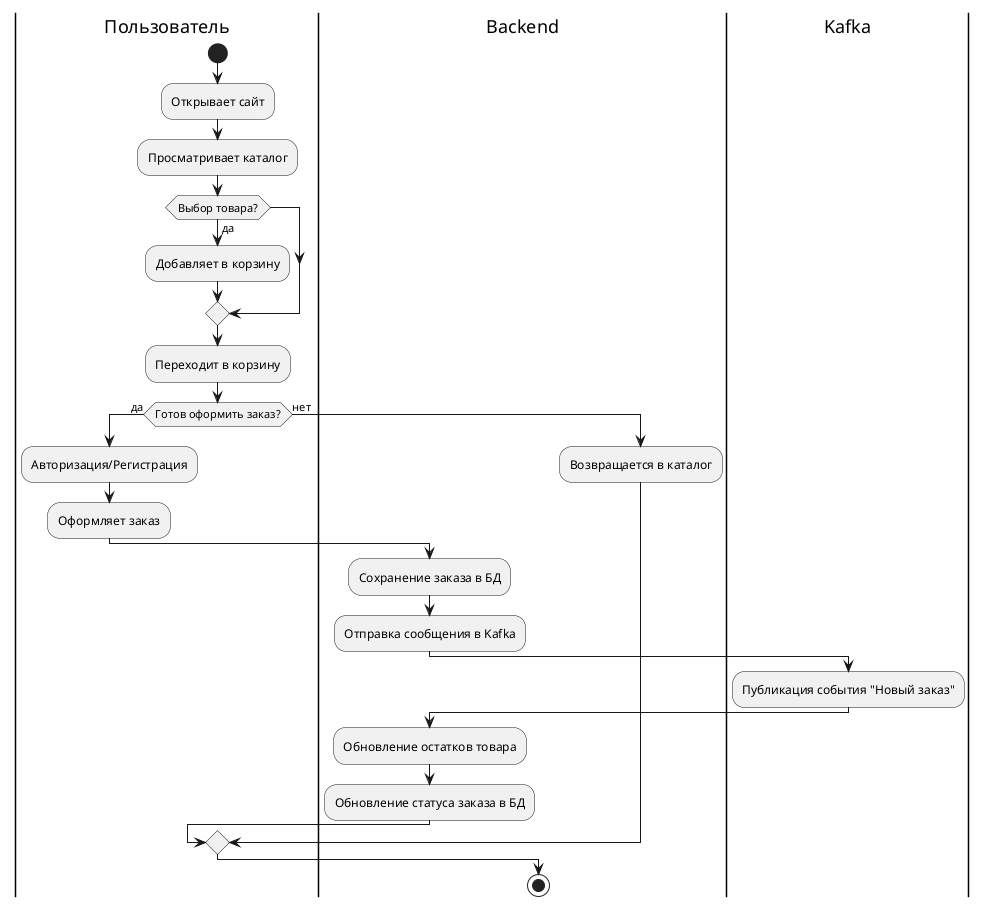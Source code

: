 @startuml
|Пользователь|
start
:Открывает сайт;
:Просматривает каталог;
if (Выбор товара?) then (да)
  :Добавляет в корзину;
endif
:Переходит в корзину;
if (Готов оформить заказ?) then (да)
  :Авторизация/Регистрация;
  :Оформляет заказ;
  |Backend|
  :Сохранение заказа в БД;
  :Отправка сообщения в Kafka;
  |Kafka|
  :Публикация события "Новый заказ";
  |Backend|
  :Обновление остатков товара;
  :Обновление статуса заказа в БД;
else (нет)
  :Возвращается в каталог;
endif
stop

@enduml